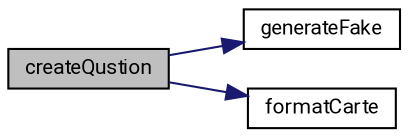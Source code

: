 digraph "createQustion"
{
 // LATEX_PDF_SIZE
  edge [fontname="Roboto",fontsize="10",labelfontname="Roboto",labelfontsize="10"];
  node [fontname="Roboto",fontsize="10",shape=record];
  rankdir="LR";
  Node0 [label="createQustion",height=0.2,width=0.4,color="black", fillcolor="grey75", style="filled", fontcolor="black",tooltip=" "];
  Node0 -> Node1 [color="midnightblue",fontsize="10",style="solid",fontname="Roboto"];
  Node1 [label="generateFake",height=0.2,width=0.4,color="black", fillcolor="white", style="filled",URL="$SDL__enigme_8c.html#a3467afd42435399ceb0c3fc02a558afa",tooltip=" "];
  Node0 -> Node2 [color="midnightblue",fontsize="10",style="solid",fontname="Roboto"];
  Node2 [label="formatCarte",height=0.2,width=0.4,color="black", fillcolor="white", style="filled",URL="$SDL__enigme_8c.html#a93772ce62fdaccc83db762a25f6dc63c",tooltip=" "];
}
